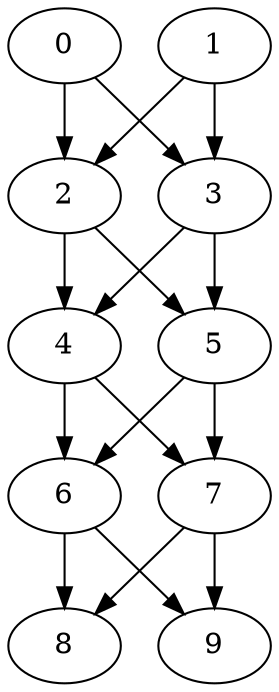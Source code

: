 digraph "Stencil_Nodes_10_CCR_0.97_WeightType_Random" {
	graph ["Duplicate states"=0,
		GraphType=Stencil,
		"Max states in OPEN"=0,
		Modes="120000ms; topo-ordered tasks, ; Pruning: task equivalence, fixed order ready list, ; F-value: ; Optimisation: best schedule length (\
SL) optimisation on equal, ",
		NumberOfTasks=10,
		"Pruned using list schedule length"=1820,
		"States removed from OPEN"=0,
		TargetSystem="Homogeneous-6",
		"Time to schedule (ms)"=209,
		"Total idle time"=79,
		"Total schedule length"=57,
		"Total sequential time"=80,
		"Total states created"=8370
	];
	0	["Finish time"=14,
		Processor=0,
		"Start time"=0,
		Weight=14];
	2	["Finish time"=26,
		Processor=0,
		"Start time"=19,
		Weight=7];
	0 -> 2	[Weight=9];
	3	["Finish time"=19,
		Processor=0,
		"Start time"=16,
		Weight=3];
	0 -> 3	[Weight=3];
	1	["Finish time"=14,
		Processor=1,
		"Start time"=0,
		Weight=14];
	1 -> 2	[Weight=4];
	1 -> 3	[Weight=2];
	4	["Finish time"=35,
		Processor=2,
		"Start time"=29,
		Weight=6];
	2 -> 4	[Weight=3];
	5	["Finish time"=32,
		Processor=0,
		"Start time"=26,
		Weight=6];
	2 -> 5	[Weight=6];
	3 -> 4	[Weight=3];
	3 -> 5	[Weight=10];
	6	["Finish time"=45,
		Processor=3,
		"Start time"=38,
		Weight=7];
	4 -> 6	[Weight=3];
	7	["Finish time"=44,
		Processor=2,
		"Start time"=38,
		Weight=6];
	4 -> 7	[Weight=8];
	5 -> 6	[Weight=2];
	5 -> 7	[Weight=6];
	8	["Finish time"=56,
		Processor=3,
		"Start time"=46,
		Weight=10];
	6 -> 8	[Weight=5];
	9	["Finish time"=57,
		Processor=2,
		"Start time"=50,
		Weight=7];
	6 -> 9	[Weight=5];
	7 -> 8	[Weight=2];
	7 -> 9	[Weight=7];
}
